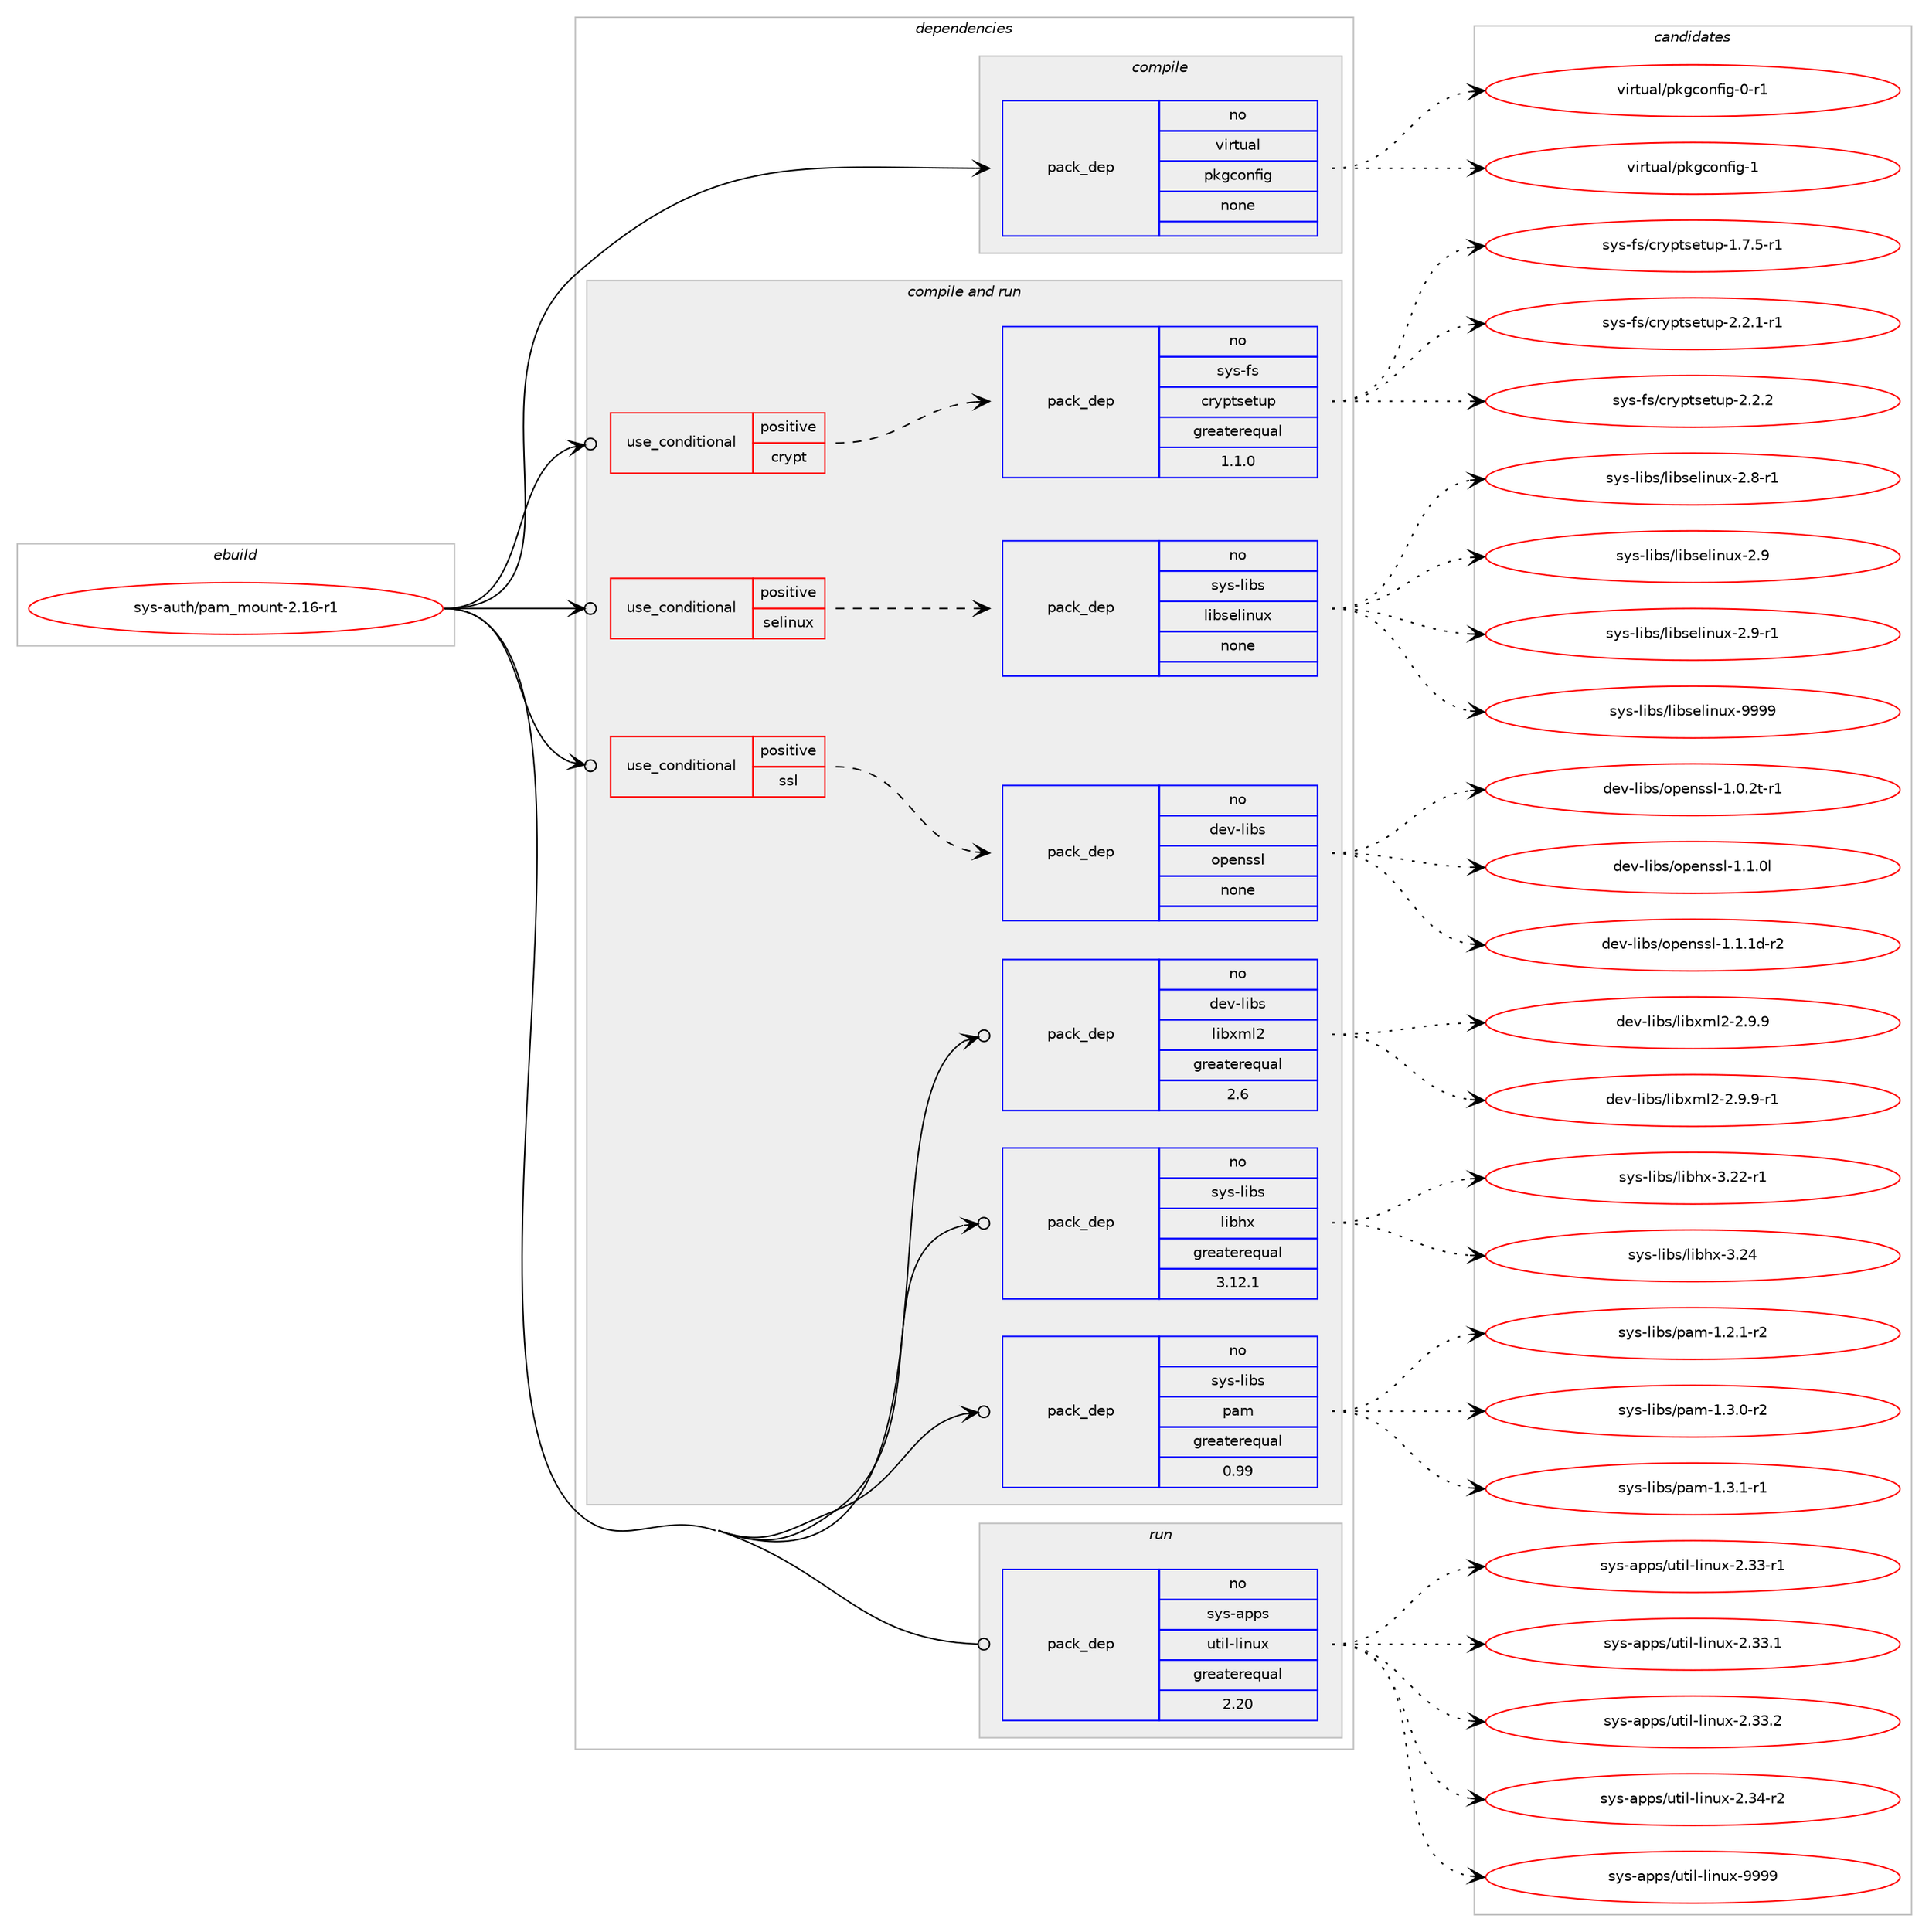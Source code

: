 digraph prolog {

# *************
# Graph options
# *************

newrank=true;
concentrate=true;
compound=true;
graph [rankdir=LR,fontname=Helvetica,fontsize=10,ranksep=1.5];#, ranksep=2.5, nodesep=0.2];
edge  [arrowhead=vee];
node  [fontname=Helvetica,fontsize=10];

# **********
# The ebuild
# **********

subgraph cluster_leftcol {
color=gray;
rank=same;
label=<<i>ebuild</i>>;
id [label="sys-auth/pam_mount-2.16-r1", color=red, width=4, href="../sys-auth/pam_mount-2.16-r1.svg"];
}

# ****************
# The dependencies
# ****************

subgraph cluster_midcol {
color=gray;
label=<<i>dependencies</i>>;
subgraph cluster_compile {
fillcolor="#eeeeee";
style=filled;
label=<<i>compile</i>>;
subgraph pack652792 {
dependency880267 [label=<<TABLE BORDER="0" CELLBORDER="1" CELLSPACING="0" CELLPADDING="4" WIDTH="220"><TR><TD ROWSPAN="6" CELLPADDING="30">pack_dep</TD></TR><TR><TD WIDTH="110">no</TD></TR><TR><TD>virtual</TD></TR><TR><TD>pkgconfig</TD></TR><TR><TD>none</TD></TR><TR><TD></TD></TR></TABLE>>, shape=none, color=blue];
}
id:e -> dependency880267:w [weight=20,style="solid",arrowhead="vee"];
}
subgraph cluster_compileandrun {
fillcolor="#eeeeee";
style=filled;
label=<<i>compile and run</i>>;
subgraph cond212049 {
dependency880268 [label=<<TABLE BORDER="0" CELLBORDER="1" CELLSPACING="0" CELLPADDING="4"><TR><TD ROWSPAN="3" CELLPADDING="10">use_conditional</TD></TR><TR><TD>positive</TD></TR><TR><TD>crypt</TD></TR></TABLE>>, shape=none, color=red];
subgraph pack652793 {
dependency880269 [label=<<TABLE BORDER="0" CELLBORDER="1" CELLSPACING="0" CELLPADDING="4" WIDTH="220"><TR><TD ROWSPAN="6" CELLPADDING="30">pack_dep</TD></TR><TR><TD WIDTH="110">no</TD></TR><TR><TD>sys-fs</TD></TR><TR><TD>cryptsetup</TD></TR><TR><TD>greaterequal</TD></TR><TR><TD>1.1.0</TD></TR></TABLE>>, shape=none, color=blue];
}
dependency880268:e -> dependency880269:w [weight=20,style="dashed",arrowhead="vee"];
}
id:e -> dependency880268:w [weight=20,style="solid",arrowhead="odotvee"];
subgraph cond212050 {
dependency880270 [label=<<TABLE BORDER="0" CELLBORDER="1" CELLSPACING="0" CELLPADDING="4"><TR><TD ROWSPAN="3" CELLPADDING="10">use_conditional</TD></TR><TR><TD>positive</TD></TR><TR><TD>selinux</TD></TR></TABLE>>, shape=none, color=red];
subgraph pack652794 {
dependency880271 [label=<<TABLE BORDER="0" CELLBORDER="1" CELLSPACING="0" CELLPADDING="4" WIDTH="220"><TR><TD ROWSPAN="6" CELLPADDING="30">pack_dep</TD></TR><TR><TD WIDTH="110">no</TD></TR><TR><TD>sys-libs</TD></TR><TR><TD>libselinux</TD></TR><TR><TD>none</TD></TR><TR><TD></TD></TR></TABLE>>, shape=none, color=blue];
}
dependency880270:e -> dependency880271:w [weight=20,style="dashed",arrowhead="vee"];
}
id:e -> dependency880270:w [weight=20,style="solid",arrowhead="odotvee"];
subgraph cond212051 {
dependency880272 [label=<<TABLE BORDER="0" CELLBORDER="1" CELLSPACING="0" CELLPADDING="4"><TR><TD ROWSPAN="3" CELLPADDING="10">use_conditional</TD></TR><TR><TD>positive</TD></TR><TR><TD>ssl</TD></TR></TABLE>>, shape=none, color=red];
subgraph pack652795 {
dependency880273 [label=<<TABLE BORDER="0" CELLBORDER="1" CELLSPACING="0" CELLPADDING="4" WIDTH="220"><TR><TD ROWSPAN="6" CELLPADDING="30">pack_dep</TD></TR><TR><TD WIDTH="110">no</TD></TR><TR><TD>dev-libs</TD></TR><TR><TD>openssl</TD></TR><TR><TD>none</TD></TR><TR><TD></TD></TR></TABLE>>, shape=none, color=blue];
}
dependency880272:e -> dependency880273:w [weight=20,style="dashed",arrowhead="vee"];
}
id:e -> dependency880272:w [weight=20,style="solid",arrowhead="odotvee"];
subgraph pack652796 {
dependency880274 [label=<<TABLE BORDER="0" CELLBORDER="1" CELLSPACING="0" CELLPADDING="4" WIDTH="220"><TR><TD ROWSPAN="6" CELLPADDING="30">pack_dep</TD></TR><TR><TD WIDTH="110">no</TD></TR><TR><TD>dev-libs</TD></TR><TR><TD>libxml2</TD></TR><TR><TD>greaterequal</TD></TR><TR><TD>2.6</TD></TR></TABLE>>, shape=none, color=blue];
}
id:e -> dependency880274:w [weight=20,style="solid",arrowhead="odotvee"];
subgraph pack652797 {
dependency880275 [label=<<TABLE BORDER="0" CELLBORDER="1" CELLSPACING="0" CELLPADDING="4" WIDTH="220"><TR><TD ROWSPAN="6" CELLPADDING="30">pack_dep</TD></TR><TR><TD WIDTH="110">no</TD></TR><TR><TD>sys-libs</TD></TR><TR><TD>libhx</TD></TR><TR><TD>greaterequal</TD></TR><TR><TD>3.12.1</TD></TR></TABLE>>, shape=none, color=blue];
}
id:e -> dependency880275:w [weight=20,style="solid",arrowhead="odotvee"];
subgraph pack652798 {
dependency880276 [label=<<TABLE BORDER="0" CELLBORDER="1" CELLSPACING="0" CELLPADDING="4" WIDTH="220"><TR><TD ROWSPAN="6" CELLPADDING="30">pack_dep</TD></TR><TR><TD WIDTH="110">no</TD></TR><TR><TD>sys-libs</TD></TR><TR><TD>pam</TD></TR><TR><TD>greaterequal</TD></TR><TR><TD>0.99</TD></TR></TABLE>>, shape=none, color=blue];
}
id:e -> dependency880276:w [weight=20,style="solid",arrowhead="odotvee"];
}
subgraph cluster_run {
fillcolor="#eeeeee";
style=filled;
label=<<i>run</i>>;
subgraph pack652799 {
dependency880277 [label=<<TABLE BORDER="0" CELLBORDER="1" CELLSPACING="0" CELLPADDING="4" WIDTH="220"><TR><TD ROWSPAN="6" CELLPADDING="30">pack_dep</TD></TR><TR><TD WIDTH="110">no</TD></TR><TR><TD>sys-apps</TD></TR><TR><TD>util-linux</TD></TR><TR><TD>greaterequal</TD></TR><TR><TD>2.20</TD></TR></TABLE>>, shape=none, color=blue];
}
id:e -> dependency880277:w [weight=20,style="solid",arrowhead="odot"];
}
}

# **************
# The candidates
# **************

subgraph cluster_choices {
rank=same;
color=gray;
label=<<i>candidates</i>>;

subgraph choice652792 {
color=black;
nodesep=1;
choice11810511411611797108471121071039911111010210510345484511449 [label="virtual/pkgconfig-0-r1", color=red, width=4,href="../virtual/pkgconfig-0-r1.svg"];
choice1181051141161179710847112107103991111101021051034549 [label="virtual/pkgconfig-1", color=red, width=4,href="../virtual/pkgconfig-1.svg"];
dependency880267:e -> choice11810511411611797108471121071039911111010210510345484511449:w [style=dotted,weight="100"];
dependency880267:e -> choice1181051141161179710847112107103991111101021051034549:w [style=dotted,weight="100"];
}
subgraph choice652793 {
color=black;
nodesep=1;
choice1151211154510211547991141211121161151011161171124549465546534511449 [label="sys-fs/cryptsetup-1.7.5-r1", color=red, width=4,href="../sys-fs/cryptsetup-1.7.5-r1.svg"];
choice1151211154510211547991141211121161151011161171124550465046494511449 [label="sys-fs/cryptsetup-2.2.1-r1", color=red, width=4,href="../sys-fs/cryptsetup-2.2.1-r1.svg"];
choice115121115451021154799114121112116115101116117112455046504650 [label="sys-fs/cryptsetup-2.2.2", color=red, width=4,href="../sys-fs/cryptsetup-2.2.2.svg"];
dependency880269:e -> choice1151211154510211547991141211121161151011161171124549465546534511449:w [style=dotted,weight="100"];
dependency880269:e -> choice1151211154510211547991141211121161151011161171124550465046494511449:w [style=dotted,weight="100"];
dependency880269:e -> choice115121115451021154799114121112116115101116117112455046504650:w [style=dotted,weight="100"];
}
subgraph choice652794 {
color=black;
nodesep=1;
choice11512111545108105981154710810598115101108105110117120455046564511449 [label="sys-libs/libselinux-2.8-r1", color=red, width=4,href="../sys-libs/libselinux-2.8-r1.svg"];
choice1151211154510810598115471081059811510110810511011712045504657 [label="sys-libs/libselinux-2.9", color=red, width=4,href="../sys-libs/libselinux-2.9.svg"];
choice11512111545108105981154710810598115101108105110117120455046574511449 [label="sys-libs/libselinux-2.9-r1", color=red, width=4,href="../sys-libs/libselinux-2.9-r1.svg"];
choice115121115451081059811547108105981151011081051101171204557575757 [label="sys-libs/libselinux-9999", color=red, width=4,href="../sys-libs/libselinux-9999.svg"];
dependency880271:e -> choice11512111545108105981154710810598115101108105110117120455046564511449:w [style=dotted,weight="100"];
dependency880271:e -> choice1151211154510810598115471081059811510110810511011712045504657:w [style=dotted,weight="100"];
dependency880271:e -> choice11512111545108105981154710810598115101108105110117120455046574511449:w [style=dotted,weight="100"];
dependency880271:e -> choice115121115451081059811547108105981151011081051101171204557575757:w [style=dotted,weight="100"];
}
subgraph choice652795 {
color=black;
nodesep=1;
choice1001011184510810598115471111121011101151151084549464846501164511449 [label="dev-libs/openssl-1.0.2t-r1", color=red, width=4,href="../dev-libs/openssl-1.0.2t-r1.svg"];
choice100101118451081059811547111112101110115115108454946494648108 [label="dev-libs/openssl-1.1.0l", color=red, width=4,href="../dev-libs/openssl-1.1.0l.svg"];
choice1001011184510810598115471111121011101151151084549464946491004511450 [label="dev-libs/openssl-1.1.1d-r2", color=red, width=4,href="../dev-libs/openssl-1.1.1d-r2.svg"];
dependency880273:e -> choice1001011184510810598115471111121011101151151084549464846501164511449:w [style=dotted,weight="100"];
dependency880273:e -> choice100101118451081059811547111112101110115115108454946494648108:w [style=dotted,weight="100"];
dependency880273:e -> choice1001011184510810598115471111121011101151151084549464946491004511450:w [style=dotted,weight="100"];
}
subgraph choice652796 {
color=black;
nodesep=1;
choice1001011184510810598115471081059812010910850455046574657 [label="dev-libs/libxml2-2.9.9", color=red, width=4,href="../dev-libs/libxml2-2.9.9.svg"];
choice10010111845108105981154710810598120109108504550465746574511449 [label="dev-libs/libxml2-2.9.9-r1", color=red, width=4,href="../dev-libs/libxml2-2.9.9-r1.svg"];
dependency880274:e -> choice1001011184510810598115471081059812010910850455046574657:w [style=dotted,weight="100"];
dependency880274:e -> choice10010111845108105981154710810598120109108504550465746574511449:w [style=dotted,weight="100"];
}
subgraph choice652797 {
color=black;
nodesep=1;
choice1151211154510810598115471081059810412045514650504511449 [label="sys-libs/libhx-3.22-r1", color=red, width=4,href="../sys-libs/libhx-3.22-r1.svg"];
choice115121115451081059811547108105981041204551465052 [label="sys-libs/libhx-3.24", color=red, width=4,href="../sys-libs/libhx-3.24.svg"];
dependency880275:e -> choice1151211154510810598115471081059810412045514650504511449:w [style=dotted,weight="100"];
dependency880275:e -> choice115121115451081059811547108105981041204551465052:w [style=dotted,weight="100"];
}
subgraph choice652798 {
color=black;
nodesep=1;
choice115121115451081059811547112971094549465046494511450 [label="sys-libs/pam-1.2.1-r2", color=red, width=4,href="../sys-libs/pam-1.2.1-r2.svg"];
choice115121115451081059811547112971094549465146484511450 [label="sys-libs/pam-1.3.0-r2", color=red, width=4,href="../sys-libs/pam-1.3.0-r2.svg"];
choice115121115451081059811547112971094549465146494511449 [label="sys-libs/pam-1.3.1-r1", color=red, width=4,href="../sys-libs/pam-1.3.1-r1.svg"];
dependency880276:e -> choice115121115451081059811547112971094549465046494511450:w [style=dotted,weight="100"];
dependency880276:e -> choice115121115451081059811547112971094549465146484511450:w [style=dotted,weight="100"];
dependency880276:e -> choice115121115451081059811547112971094549465146494511449:w [style=dotted,weight="100"];
}
subgraph choice652799 {
color=black;
nodesep=1;
choice1151211154597112112115471171161051084510810511011712045504651514511449 [label="sys-apps/util-linux-2.33-r1", color=red, width=4,href="../sys-apps/util-linux-2.33-r1.svg"];
choice1151211154597112112115471171161051084510810511011712045504651514649 [label="sys-apps/util-linux-2.33.1", color=red, width=4,href="../sys-apps/util-linux-2.33.1.svg"];
choice1151211154597112112115471171161051084510810511011712045504651514650 [label="sys-apps/util-linux-2.33.2", color=red, width=4,href="../sys-apps/util-linux-2.33.2.svg"];
choice1151211154597112112115471171161051084510810511011712045504651524511450 [label="sys-apps/util-linux-2.34-r2", color=red, width=4,href="../sys-apps/util-linux-2.34-r2.svg"];
choice115121115459711211211547117116105108451081051101171204557575757 [label="sys-apps/util-linux-9999", color=red, width=4,href="../sys-apps/util-linux-9999.svg"];
dependency880277:e -> choice1151211154597112112115471171161051084510810511011712045504651514511449:w [style=dotted,weight="100"];
dependency880277:e -> choice1151211154597112112115471171161051084510810511011712045504651514649:w [style=dotted,weight="100"];
dependency880277:e -> choice1151211154597112112115471171161051084510810511011712045504651514650:w [style=dotted,weight="100"];
dependency880277:e -> choice1151211154597112112115471171161051084510810511011712045504651524511450:w [style=dotted,weight="100"];
dependency880277:e -> choice115121115459711211211547117116105108451081051101171204557575757:w [style=dotted,weight="100"];
}
}

}
